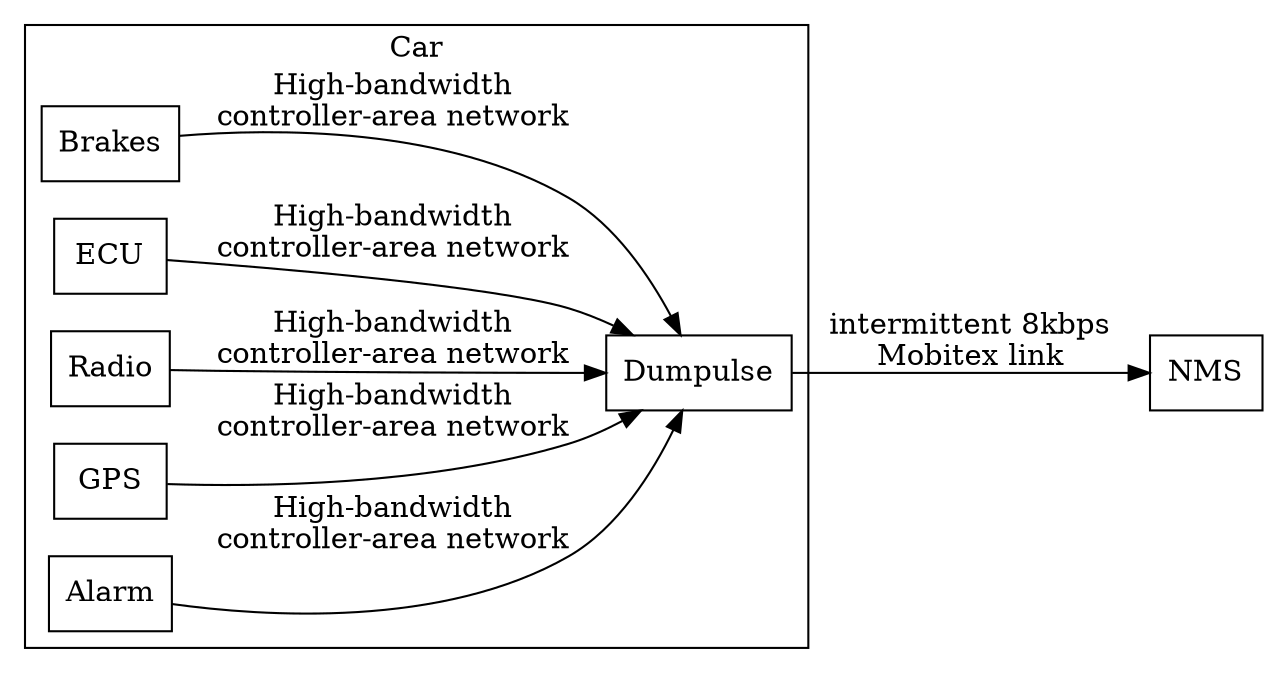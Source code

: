 digraph x {
        rankdir=LR
        node [shape=box];
        subgraph cluster_car {
                label="Car";
                { Brakes ECU Radio GPS Alarm } -> Dumpulse [label="High-bandwidth\ncontroller-area network"];
        }
        Dumpulse -> NMS [label="intermittent 8kbps\nMobitex link"];
}